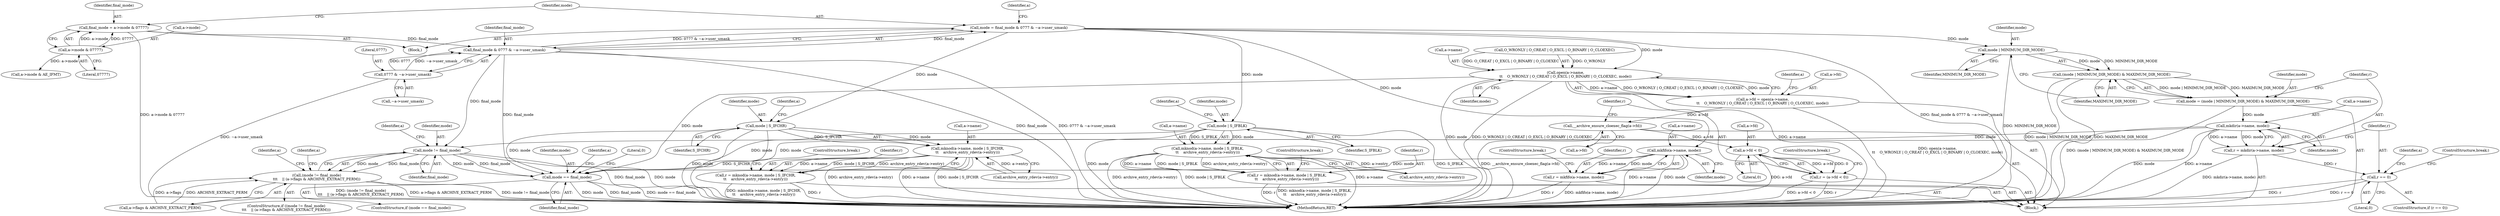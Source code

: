 digraph "0_libarchive_dfd6b54ce33960e420fb206d8872fb759b577ad9_1@API" {
"1000173" [label="(Call,mode = final_mode & 0777 & ~a->user_umask)"];
"1000175" [label="(Call,final_mode & 0777 & ~a->user_umask)"];
"1000166" [label="(Call,final_mode = a->mode & 07777)"];
"1000168" [label="(Call,a->mode & 07777)"];
"1000177" [label="(Call,0777 & ~a->user_umask)"];
"1000195" [label="(Call,open(a->name,\n\t\t    O_WRONLY | O_CREAT | O_EXCL | O_BINARY | O_CLOEXEC, mode))"];
"1000191" [label="(Call,a->fd = open(a->name,\n\t\t    O_WRONLY | O_CREAT | O_EXCL | O_BINARY | O_CLOEXEC, mode))"];
"1000209" [label="(Call,__archive_ensure_cloexec_flag(a->fd))"];
"1000215" [label="(Call,a->fd < 0)"];
"1000213" [label="(Call,r = (a->fd < 0))"];
"1000324" [label="(Call,mode == final_mode)"];
"1000228" [label="(Call,mode | S_IFCHR)"];
"1000224" [label="(Call,mknod(a->name, mode | S_IFCHR,\n\t\t    archive_entry_rdev(a->entry)))"];
"1000222" [label="(Call,r = mknod(a->name, mode | S_IFCHR,\n\t\t    archive_entry_rdev(a->entry)))"];
"1000243" [label="(Call,mode | S_IFBLK)"];
"1000239" [label="(Call,mknod(a->name, mode | S_IFBLK,\n\t\t    archive_entry_rdev(a->entry)))"];
"1000237" [label="(Call,r = mknod(a->name, mode | S_IFBLK,\n\t\t    archive_entry_rdev(a->entry)))"];
"1000255" [label="(Call,mode | MINIMUM_DIR_MODE)"];
"1000254" [label="(Call,(mode | MINIMUM_DIR_MODE) & MAXIMUM_DIR_MODE)"];
"1000252" [label="(Call,mode = (mode | MINIMUM_DIR_MODE) & MAXIMUM_DIR_MODE)"];
"1000261" [label="(Call,mkdir(a->name, mode))"];
"1000259" [label="(Call,r = mkdir(a->name, mode))"];
"1000267" [label="(Call,r == 0)"];
"1000287" [label="(Call,mode != final_mode)"];
"1000286" [label="(Call,(mode != final_mode)\n\t\t\t    || (a->flags & ARCHIVE_EXTRACT_PERM))"];
"1000313" [label="(Call,mkfifo(a->name, mode))"];
"1000311" [label="(Call,r = mkfifo(a->name, mode))"];
"1000292" [label="(Identifier,a)"];
"1000326" [label="(Identifier,final_mode)"];
"1000243" [label="(Call,mode | S_IFBLK)"];
"1000220" [label="(ControlStructure,break;)"];
"1000258" [label="(Identifier,MAXIMUM_DIR_MODE)"];
"1000311" [label="(Call,r = mkfifo(a->name, mode))"];
"1000314" [label="(Call,a->name)"];
"1000257" [label="(Identifier,MINIMUM_DIR_MODE)"];
"1000273" [label="(Identifier,a)"];
"1000213" [label="(Call,r = (a->fd < 0))"];
"1000210" [label="(Call,a->fd)"];
"1000219" [label="(Literal,0)"];
"1000290" [label="(Call,a->flags & ARCHIVE_EXTRACT_PERM)"];
"1000211" [label="(Identifier,a)"];
"1000178" [label="(Literal,0777)"];
"1000240" [label="(Call,a->name)"];
"1000265" [label="(Identifier,mode)"];
"1000228" [label="(Call,mode | S_IFCHR)"];
"1000233" [label="(Identifier,a)"];
"1000195" [label="(Call,open(a->name,\n\t\t    O_WRONLY | O_CREAT | O_EXCL | O_BINARY | O_CLOEXEC, mode))"];
"1000179" [label="(Call,~a->user_umask)"];
"1000306" [label="(Identifier,a)"];
"1000176" [label="(Identifier,final_mode)"];
"1000313" [label="(Call,mkfifo(a->name, mode))"];
"1000209" [label="(Call,__archive_ensure_cloexec_flag(a->fd))"];
"1000325" [label="(Identifier,mode)"];
"1000287" [label="(Call,mode != final_mode)"];
"1000334" [label="(MethodReturn,RET)"];
"1000177" [label="(Call,0777 & ~a->user_umask)"];
"1000252" [label="(Call,mode = (mode | MINIMUM_DIR_MODE) & MAXIMUM_DIR_MODE)"];
"1000256" [label="(Identifier,mode)"];
"1000167" [label="(Identifier,final_mode)"];
"1000297" [label="(Identifier,a)"];
"1000215" [label="(Call,a->fd < 0)"];
"1000248" [label="(Identifier,a)"];
"1000323" [label="(ControlStructure,if (mode == final_mode))"];
"1000309" [label="(ControlStructure,break;)"];
"1000216" [label="(Call,a->fd)"];
"1000169" [label="(Call,a->mode)"];
"1000245" [label="(Identifier,S_IFBLK)"];
"1000168" [label="(Call,a->mode & 07777)"];
"1000244" [label="(Identifier,mode)"];
"1000288" [label="(Identifier,mode)"];
"1000192" [label="(Call,a->fd)"];
"1000260" [label="(Identifier,r)"];
"1000231" [label="(Call,archive_entry_rdev(a->entry))"];
"1000318" [label="(ControlStructure,break;)"];
"1000285" [label="(ControlStructure,if ((mode != final_mode)\n\t\t\t    || (a->flags & ARCHIVE_EXTRACT_PERM)))"];
"1000175" [label="(Call,final_mode & 0777 & ~a->user_umask)"];
"1000250" [label="(ControlStructure,break;)"];
"1000224" [label="(Call,mknod(a->name, mode | S_IFCHR,\n\t\t    archive_entry_rdev(a->entry)))"];
"1000222" [label="(Call,r = mknod(a->name, mode | S_IFCHR,\n\t\t    archive_entry_rdev(a->entry)))"];
"1000289" [label="(Identifier,final_mode)"];
"1000230" [label="(Identifier,S_IFCHR)"];
"1000183" [label="(Call,a->mode & AE_IFMT)"];
"1000269" [label="(Literal,0)"];
"1000329" [label="(Identifier,a)"];
"1000253" [label="(Identifier,mode)"];
"1000268" [label="(Identifier,r)"];
"1000174" [label="(Identifier,mode)"];
"1000317" [label="(Identifier,mode)"];
"1000259" [label="(Call,r = mkdir(a->name, mode))"];
"1000208" [label="(Identifier,mode)"];
"1000262" [label="(Call,a->name)"];
"1000324" [label="(Call,mode == final_mode)"];
"1000254" [label="(Call,(mode | MINIMUM_DIR_MODE) & MAXIMUM_DIR_MODE)"];
"1000166" [label="(Call,final_mode = a->mode & 07777)"];
"1000188" [label="(Block,)"];
"1000196" [label="(Call,a->name)"];
"1000246" [label="(Call,archive_entry_rdev(a->entry))"];
"1000267" [label="(Call,r == 0)"];
"1000191" [label="(Call,a->fd = open(a->name,\n\t\t    O_WRONLY | O_CREAT | O_EXCL | O_BINARY | O_CLOEXEC, mode))"];
"1000223" [label="(Identifier,r)"];
"1000225" [label="(Call,a->name)"];
"1000286" [label="(Call,(mode != final_mode)\n\t\t\t    || (a->flags & ARCHIVE_EXTRACT_PERM))"];
"1000214" [label="(Identifier,r)"];
"1000312" [label="(Identifier,r)"];
"1000237" [label="(Call,r = mknod(a->name, mode | S_IFBLK,\n\t\t    archive_entry_rdev(a->entry)))"];
"1000229" [label="(Identifier,mode)"];
"1000266" [label="(ControlStructure,if (r == 0))"];
"1000125" [label="(Block,)"];
"1000255" [label="(Call,mode | MINIMUM_DIR_MODE)"];
"1000235" [label="(ControlStructure,break;)"];
"1000238" [label="(Identifier,r)"];
"1000261" [label="(Call,mkdir(a->name, mode))"];
"1000173" [label="(Call,mode = final_mode & 0777 & ~a->user_umask)"];
"1000333" [label="(Literal,0)"];
"1000172" [label="(Literal,07777)"];
"1000185" [label="(Identifier,a)"];
"1000199" [label="(Call,O_WRONLY | O_CREAT | O_EXCL | O_BINARY | O_CLOEXEC)"];
"1000239" [label="(Call,mknod(a->name, mode | S_IFBLK,\n\t\t    archive_entry_rdev(a->entry)))"];
"1000173" -> "1000125"  [label="AST: "];
"1000173" -> "1000175"  [label="CFG: "];
"1000174" -> "1000173"  [label="AST: "];
"1000175" -> "1000173"  [label="AST: "];
"1000185" -> "1000173"  [label="CFG: "];
"1000173" -> "1000334"  [label="DDG: final_mode & 0777 & ~a->user_umask"];
"1000175" -> "1000173"  [label="DDG: final_mode"];
"1000175" -> "1000173"  [label="DDG: 0777 & ~a->user_umask"];
"1000173" -> "1000195"  [label="DDG: mode"];
"1000173" -> "1000228"  [label="DDG: mode"];
"1000173" -> "1000243"  [label="DDG: mode"];
"1000173" -> "1000255"  [label="DDG: mode"];
"1000173" -> "1000313"  [label="DDG: mode"];
"1000175" -> "1000177"  [label="CFG: "];
"1000176" -> "1000175"  [label="AST: "];
"1000177" -> "1000175"  [label="AST: "];
"1000175" -> "1000334"  [label="DDG: final_mode"];
"1000175" -> "1000334"  [label="DDG: 0777 & ~a->user_umask"];
"1000166" -> "1000175"  [label="DDG: final_mode"];
"1000177" -> "1000175"  [label="DDG: 0777"];
"1000177" -> "1000175"  [label="DDG: ~a->user_umask"];
"1000175" -> "1000287"  [label="DDG: final_mode"];
"1000175" -> "1000324"  [label="DDG: final_mode"];
"1000166" -> "1000125"  [label="AST: "];
"1000166" -> "1000168"  [label="CFG: "];
"1000167" -> "1000166"  [label="AST: "];
"1000168" -> "1000166"  [label="AST: "];
"1000174" -> "1000166"  [label="CFG: "];
"1000166" -> "1000334"  [label="DDG: a->mode & 07777"];
"1000168" -> "1000166"  [label="DDG: a->mode"];
"1000168" -> "1000166"  [label="DDG: 07777"];
"1000168" -> "1000172"  [label="CFG: "];
"1000169" -> "1000168"  [label="AST: "];
"1000172" -> "1000168"  [label="AST: "];
"1000168" -> "1000183"  [label="DDG: a->mode"];
"1000177" -> "1000179"  [label="CFG: "];
"1000178" -> "1000177"  [label="AST: "];
"1000179" -> "1000177"  [label="AST: "];
"1000177" -> "1000334"  [label="DDG: ~a->user_umask"];
"1000195" -> "1000191"  [label="AST: "];
"1000195" -> "1000208"  [label="CFG: "];
"1000196" -> "1000195"  [label="AST: "];
"1000199" -> "1000195"  [label="AST: "];
"1000208" -> "1000195"  [label="AST: "];
"1000191" -> "1000195"  [label="CFG: "];
"1000195" -> "1000334"  [label="DDG: mode"];
"1000195" -> "1000334"  [label="DDG: O_WRONLY | O_CREAT | O_EXCL | O_BINARY | O_CLOEXEC"];
"1000195" -> "1000334"  [label="DDG: a->name"];
"1000195" -> "1000191"  [label="DDG: a->name"];
"1000195" -> "1000191"  [label="DDG: O_WRONLY | O_CREAT | O_EXCL | O_BINARY | O_CLOEXEC"];
"1000195" -> "1000191"  [label="DDG: mode"];
"1000199" -> "1000195"  [label="DDG: O_WRONLY"];
"1000199" -> "1000195"  [label="DDG: O_CREAT | O_EXCL | O_BINARY | O_CLOEXEC"];
"1000195" -> "1000324"  [label="DDG: mode"];
"1000191" -> "1000188"  [label="AST: "];
"1000192" -> "1000191"  [label="AST: "];
"1000211" -> "1000191"  [label="CFG: "];
"1000191" -> "1000334"  [label="DDG: open(a->name,\n\t\t    O_WRONLY | O_CREAT | O_EXCL | O_BINARY | O_CLOEXEC, mode)"];
"1000191" -> "1000209"  [label="DDG: a->fd"];
"1000209" -> "1000188"  [label="AST: "];
"1000209" -> "1000210"  [label="CFG: "];
"1000210" -> "1000209"  [label="AST: "];
"1000214" -> "1000209"  [label="CFG: "];
"1000209" -> "1000334"  [label="DDG: __archive_ensure_cloexec_flag(a->fd)"];
"1000209" -> "1000215"  [label="DDG: a->fd"];
"1000215" -> "1000213"  [label="AST: "];
"1000215" -> "1000219"  [label="CFG: "];
"1000216" -> "1000215"  [label="AST: "];
"1000219" -> "1000215"  [label="AST: "];
"1000213" -> "1000215"  [label="CFG: "];
"1000215" -> "1000334"  [label="DDG: a->fd"];
"1000215" -> "1000213"  [label="DDG: a->fd"];
"1000215" -> "1000213"  [label="DDG: 0"];
"1000213" -> "1000188"  [label="AST: "];
"1000214" -> "1000213"  [label="AST: "];
"1000220" -> "1000213"  [label="CFG: "];
"1000213" -> "1000334"  [label="DDG: r"];
"1000213" -> "1000334"  [label="DDG: a->fd < 0"];
"1000324" -> "1000323"  [label="AST: "];
"1000324" -> "1000326"  [label="CFG: "];
"1000325" -> "1000324"  [label="AST: "];
"1000326" -> "1000324"  [label="AST: "];
"1000329" -> "1000324"  [label="CFG: "];
"1000333" -> "1000324"  [label="CFG: "];
"1000324" -> "1000334"  [label="DDG: final_mode"];
"1000324" -> "1000334"  [label="DDG: mode == final_mode"];
"1000324" -> "1000334"  [label="DDG: mode"];
"1000261" -> "1000324"  [label="DDG: mode"];
"1000228" -> "1000324"  [label="DDG: mode"];
"1000287" -> "1000324"  [label="DDG: mode"];
"1000287" -> "1000324"  [label="DDG: final_mode"];
"1000243" -> "1000324"  [label="DDG: mode"];
"1000313" -> "1000324"  [label="DDG: mode"];
"1000228" -> "1000224"  [label="AST: "];
"1000228" -> "1000230"  [label="CFG: "];
"1000229" -> "1000228"  [label="AST: "];
"1000230" -> "1000228"  [label="AST: "];
"1000233" -> "1000228"  [label="CFG: "];
"1000228" -> "1000334"  [label="DDG: mode"];
"1000228" -> "1000334"  [label="DDG: S_IFCHR"];
"1000228" -> "1000224"  [label="DDG: mode"];
"1000228" -> "1000224"  [label="DDG: S_IFCHR"];
"1000224" -> "1000222"  [label="AST: "];
"1000224" -> "1000231"  [label="CFG: "];
"1000225" -> "1000224"  [label="AST: "];
"1000231" -> "1000224"  [label="AST: "];
"1000222" -> "1000224"  [label="CFG: "];
"1000224" -> "1000334"  [label="DDG: archive_entry_rdev(a->entry)"];
"1000224" -> "1000334"  [label="DDG: a->name"];
"1000224" -> "1000334"  [label="DDG: mode | S_IFCHR"];
"1000224" -> "1000222"  [label="DDG: a->name"];
"1000224" -> "1000222"  [label="DDG: mode | S_IFCHR"];
"1000224" -> "1000222"  [label="DDG: archive_entry_rdev(a->entry)"];
"1000231" -> "1000224"  [label="DDG: a->entry"];
"1000222" -> "1000188"  [label="AST: "];
"1000223" -> "1000222"  [label="AST: "];
"1000235" -> "1000222"  [label="CFG: "];
"1000222" -> "1000334"  [label="DDG: r"];
"1000222" -> "1000334"  [label="DDG: mknod(a->name, mode | S_IFCHR,\n\t\t    archive_entry_rdev(a->entry))"];
"1000243" -> "1000239"  [label="AST: "];
"1000243" -> "1000245"  [label="CFG: "];
"1000244" -> "1000243"  [label="AST: "];
"1000245" -> "1000243"  [label="AST: "];
"1000248" -> "1000243"  [label="CFG: "];
"1000243" -> "1000334"  [label="DDG: mode"];
"1000243" -> "1000334"  [label="DDG: S_IFBLK"];
"1000243" -> "1000239"  [label="DDG: mode"];
"1000243" -> "1000239"  [label="DDG: S_IFBLK"];
"1000239" -> "1000237"  [label="AST: "];
"1000239" -> "1000246"  [label="CFG: "];
"1000240" -> "1000239"  [label="AST: "];
"1000246" -> "1000239"  [label="AST: "];
"1000237" -> "1000239"  [label="CFG: "];
"1000239" -> "1000334"  [label="DDG: a->name"];
"1000239" -> "1000334"  [label="DDG: archive_entry_rdev(a->entry)"];
"1000239" -> "1000334"  [label="DDG: mode | S_IFBLK"];
"1000239" -> "1000237"  [label="DDG: a->name"];
"1000239" -> "1000237"  [label="DDG: mode | S_IFBLK"];
"1000239" -> "1000237"  [label="DDG: archive_entry_rdev(a->entry)"];
"1000246" -> "1000239"  [label="DDG: a->entry"];
"1000237" -> "1000188"  [label="AST: "];
"1000238" -> "1000237"  [label="AST: "];
"1000250" -> "1000237"  [label="CFG: "];
"1000237" -> "1000334"  [label="DDG: mknod(a->name, mode | S_IFBLK,\n\t\t    archive_entry_rdev(a->entry))"];
"1000237" -> "1000334"  [label="DDG: r"];
"1000255" -> "1000254"  [label="AST: "];
"1000255" -> "1000257"  [label="CFG: "];
"1000256" -> "1000255"  [label="AST: "];
"1000257" -> "1000255"  [label="AST: "];
"1000258" -> "1000255"  [label="CFG: "];
"1000255" -> "1000334"  [label="DDG: MINIMUM_DIR_MODE"];
"1000255" -> "1000254"  [label="DDG: mode"];
"1000255" -> "1000254"  [label="DDG: MINIMUM_DIR_MODE"];
"1000254" -> "1000252"  [label="AST: "];
"1000254" -> "1000258"  [label="CFG: "];
"1000258" -> "1000254"  [label="AST: "];
"1000252" -> "1000254"  [label="CFG: "];
"1000254" -> "1000334"  [label="DDG: mode | MINIMUM_DIR_MODE"];
"1000254" -> "1000334"  [label="DDG: MAXIMUM_DIR_MODE"];
"1000254" -> "1000252"  [label="DDG: mode | MINIMUM_DIR_MODE"];
"1000254" -> "1000252"  [label="DDG: MAXIMUM_DIR_MODE"];
"1000252" -> "1000188"  [label="AST: "];
"1000253" -> "1000252"  [label="AST: "];
"1000260" -> "1000252"  [label="CFG: "];
"1000252" -> "1000334"  [label="DDG: (mode | MINIMUM_DIR_MODE) & MAXIMUM_DIR_MODE"];
"1000252" -> "1000261"  [label="DDG: mode"];
"1000261" -> "1000259"  [label="AST: "];
"1000261" -> "1000265"  [label="CFG: "];
"1000262" -> "1000261"  [label="AST: "];
"1000265" -> "1000261"  [label="AST: "];
"1000259" -> "1000261"  [label="CFG: "];
"1000261" -> "1000334"  [label="DDG: mode"];
"1000261" -> "1000334"  [label="DDG: a->name"];
"1000261" -> "1000259"  [label="DDG: a->name"];
"1000261" -> "1000259"  [label="DDG: mode"];
"1000261" -> "1000287"  [label="DDG: mode"];
"1000259" -> "1000188"  [label="AST: "];
"1000260" -> "1000259"  [label="AST: "];
"1000268" -> "1000259"  [label="CFG: "];
"1000259" -> "1000334"  [label="DDG: mkdir(a->name, mode)"];
"1000259" -> "1000267"  [label="DDG: r"];
"1000267" -> "1000266"  [label="AST: "];
"1000267" -> "1000269"  [label="CFG: "];
"1000268" -> "1000267"  [label="AST: "];
"1000269" -> "1000267"  [label="AST: "];
"1000273" -> "1000267"  [label="CFG: "];
"1000309" -> "1000267"  [label="CFG: "];
"1000267" -> "1000334"  [label="DDG: r"];
"1000267" -> "1000334"  [label="DDG: r == 0"];
"1000287" -> "1000286"  [label="AST: "];
"1000287" -> "1000289"  [label="CFG: "];
"1000288" -> "1000287"  [label="AST: "];
"1000289" -> "1000287"  [label="AST: "];
"1000292" -> "1000287"  [label="CFG: "];
"1000286" -> "1000287"  [label="CFG: "];
"1000287" -> "1000334"  [label="DDG: final_mode"];
"1000287" -> "1000334"  [label="DDG: mode"];
"1000287" -> "1000286"  [label="DDG: mode"];
"1000287" -> "1000286"  [label="DDG: final_mode"];
"1000286" -> "1000285"  [label="AST: "];
"1000286" -> "1000290"  [label="CFG: "];
"1000290" -> "1000286"  [label="AST: "];
"1000297" -> "1000286"  [label="CFG: "];
"1000306" -> "1000286"  [label="CFG: "];
"1000286" -> "1000334"  [label="DDG: (mode != final_mode)\n\t\t\t    || (a->flags & ARCHIVE_EXTRACT_PERM)"];
"1000286" -> "1000334"  [label="DDG: a->flags & ARCHIVE_EXTRACT_PERM"];
"1000286" -> "1000334"  [label="DDG: mode != final_mode"];
"1000290" -> "1000286"  [label="DDG: a->flags"];
"1000290" -> "1000286"  [label="DDG: ARCHIVE_EXTRACT_PERM"];
"1000313" -> "1000311"  [label="AST: "];
"1000313" -> "1000317"  [label="CFG: "];
"1000314" -> "1000313"  [label="AST: "];
"1000317" -> "1000313"  [label="AST: "];
"1000311" -> "1000313"  [label="CFG: "];
"1000313" -> "1000334"  [label="DDG: a->name"];
"1000313" -> "1000334"  [label="DDG: mode"];
"1000313" -> "1000311"  [label="DDG: a->name"];
"1000313" -> "1000311"  [label="DDG: mode"];
"1000311" -> "1000188"  [label="AST: "];
"1000312" -> "1000311"  [label="AST: "];
"1000318" -> "1000311"  [label="CFG: "];
"1000311" -> "1000334"  [label="DDG: r"];
"1000311" -> "1000334"  [label="DDG: mkfifo(a->name, mode)"];
}
